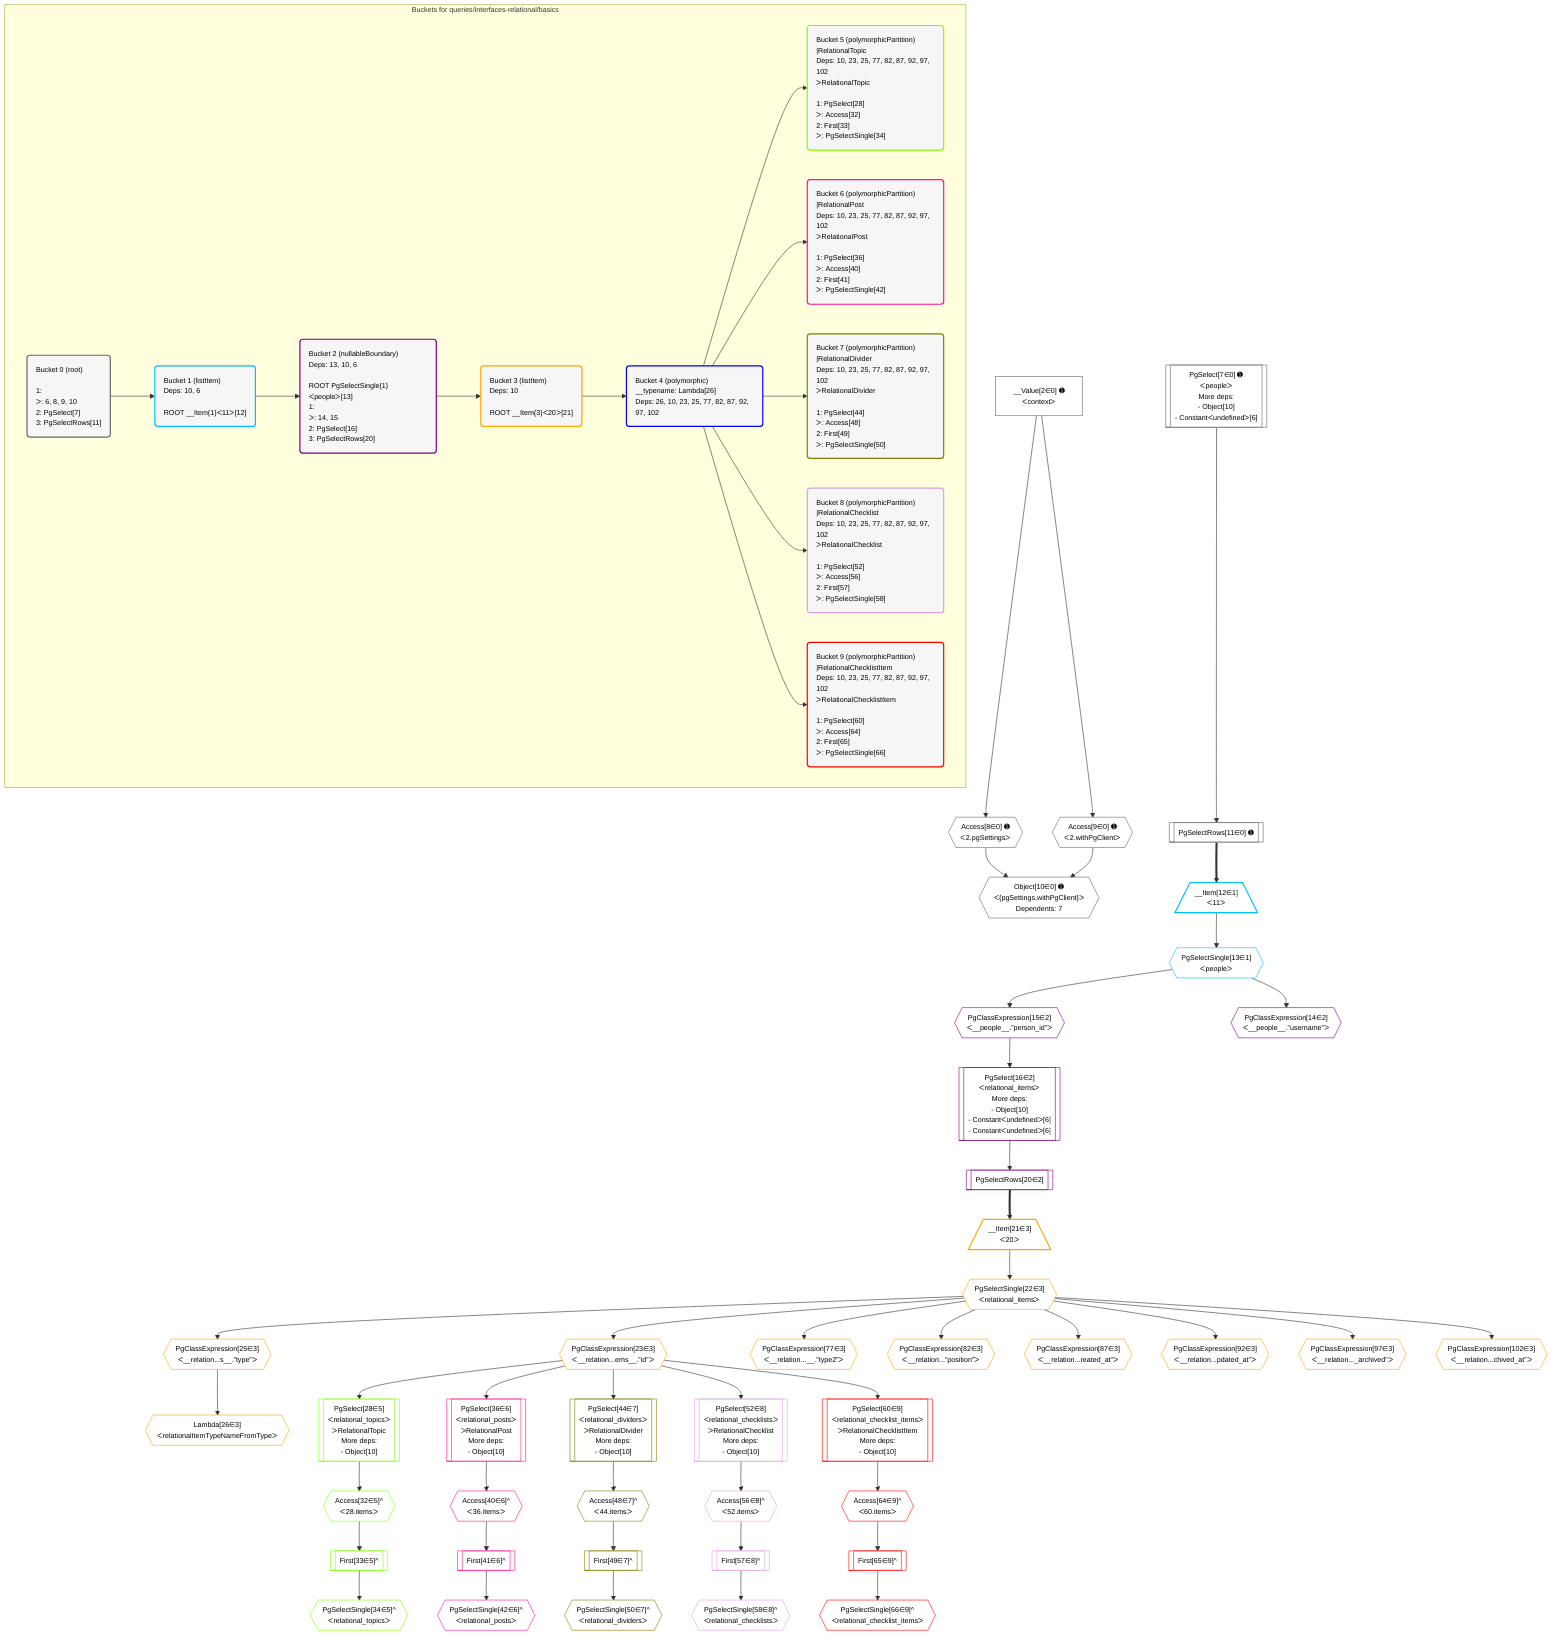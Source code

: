 %%{init: {'themeVariables': { 'fontSize': '12px'}}}%%
graph TD
    classDef path fill:#eee,stroke:#000,color:#000
    classDef plan fill:#fff,stroke-width:1px,color:#000
    classDef itemplan fill:#fff,stroke-width:2px,color:#000
    classDef unbatchedplan fill:#dff,stroke-width:1px,color:#000
    classDef sideeffectplan fill:#fcc,stroke-width:2px,color:#000
    classDef bucket fill:#f6f6f6,color:#000,stroke-width:2px,text-align:left

    subgraph "Buckets for queries/interfaces-relational/basics"
    Bucket0("Bucket 0 (root)<br /><br />1: <br />ᐳ: 6, 8, 9, 10<br />2: PgSelect[7]<br />3: PgSelectRows[11]"):::bucket
    Bucket1("Bucket 1 (listItem)<br />Deps: 10, 6<br /><br />ROOT __Item{1}ᐸ11ᐳ[12]"):::bucket
    Bucket2("Bucket 2 (nullableBoundary)<br />Deps: 13, 10, 6<br /><br />ROOT PgSelectSingle{1}ᐸpeopleᐳ[13]<br />1: <br />ᐳ: 14, 15<br />2: PgSelect[16]<br />3: PgSelectRows[20]"):::bucket
    Bucket3("Bucket 3 (listItem)<br />Deps: 10<br /><br />ROOT __Item{3}ᐸ20ᐳ[21]"):::bucket
    Bucket4("Bucket 4 (polymorphic)<br />__typename: Lambda[26]<br />Deps: 26, 10, 23, 25, 77, 82, 87, 92, 97, 102"):::bucket
    Bucket5("Bucket 5 (polymorphicPartition)<br />|RelationalTopic<br />Deps: 10, 23, 25, 77, 82, 87, 92, 97, 102<br />ᐳRelationalTopic<br /><br />1: PgSelect[28]<br />ᐳ: Access[32]<br />2: First[33]<br />ᐳ: PgSelectSingle[34]"):::bucket
    Bucket6("Bucket 6 (polymorphicPartition)<br />|RelationalPost<br />Deps: 10, 23, 25, 77, 82, 87, 92, 97, 102<br />ᐳRelationalPost<br /><br />1: PgSelect[36]<br />ᐳ: Access[40]<br />2: First[41]<br />ᐳ: PgSelectSingle[42]"):::bucket
    Bucket7("Bucket 7 (polymorphicPartition)<br />|RelationalDivider<br />Deps: 10, 23, 25, 77, 82, 87, 92, 97, 102<br />ᐳRelationalDivider<br /><br />1: PgSelect[44]<br />ᐳ: Access[48]<br />2: First[49]<br />ᐳ: PgSelectSingle[50]"):::bucket
    Bucket8("Bucket 8 (polymorphicPartition)<br />|RelationalChecklist<br />Deps: 10, 23, 25, 77, 82, 87, 92, 97, 102<br />ᐳRelationalChecklist<br /><br />1: PgSelect[52]<br />ᐳ: Access[56]<br />2: First[57]<br />ᐳ: PgSelectSingle[58]"):::bucket
    Bucket9("Bucket 9 (polymorphicPartition)<br />|RelationalChecklistItem<br />Deps: 10, 23, 25, 77, 82, 87, 92, 97, 102<br />ᐳRelationalChecklistItem<br /><br />1: PgSelect[60]<br />ᐳ: Access[64]<br />2: First[65]<br />ᐳ: PgSelectSingle[66]"):::bucket
    end
    Bucket0 --> Bucket1
    Bucket1 --> Bucket2
    Bucket2 --> Bucket3
    Bucket3 --> Bucket4
    Bucket4 --> Bucket5 & Bucket6 & Bucket7 & Bucket8 & Bucket9

    %% plan dependencies
    PgSelect7[["PgSelect[7∈0] ➊<br />ᐸpeopleᐳ<br />More deps:<br />- Object[10]<br />- Constantᐸundefinedᐳ[6]"]]:::plan
    Object10{{"Object[10∈0] ➊<br />ᐸ{pgSettings,withPgClient}ᐳ<br />Dependents: 7"}}:::plan
    Access8{{"Access[8∈0] ➊<br />ᐸ2.pgSettingsᐳ"}}:::plan
    Access9{{"Access[9∈0] ➊<br />ᐸ2.withPgClientᐳ"}}:::plan
    Access8 & Access9 --> Object10
    __Value2["__Value[2∈0] ➊<br />ᐸcontextᐳ"]:::plan
    __Value2 --> Access8
    __Value2 --> Access9
    PgSelectRows11[["PgSelectRows[11∈0] ➊"]]:::plan
    PgSelect7 --> PgSelectRows11
    __Item12[/"__Item[12∈1]<br />ᐸ11ᐳ"\]:::itemplan
    PgSelectRows11 ==> __Item12
    PgSelectSingle13{{"PgSelectSingle[13∈1]<br />ᐸpeopleᐳ"}}:::plan
    __Item12 --> PgSelectSingle13
    PgSelect16[["PgSelect[16∈2]<br />ᐸrelational_itemsᐳ<br />More deps:<br />- Object[10]<br />- Constantᐸundefinedᐳ[6]<br />- Constantᐸundefinedᐳ[6]"]]:::plan
    PgClassExpression15{{"PgClassExpression[15∈2]<br />ᐸ__people__.”person_id”ᐳ"}}:::plan
    PgClassExpression15 --> PgSelect16
    PgClassExpression14{{"PgClassExpression[14∈2]<br />ᐸ__people__.”username”ᐳ"}}:::plan
    PgSelectSingle13 --> PgClassExpression14
    PgSelectSingle13 --> PgClassExpression15
    PgSelectRows20[["PgSelectRows[20∈2]"]]:::plan
    PgSelect16 --> PgSelectRows20
    __Item21[/"__Item[21∈3]<br />ᐸ20ᐳ"\]:::itemplan
    PgSelectRows20 ==> __Item21
    PgSelectSingle22{{"PgSelectSingle[22∈3]<br />ᐸrelational_itemsᐳ"}}:::plan
    __Item21 --> PgSelectSingle22
    PgClassExpression23{{"PgClassExpression[23∈3]<br />ᐸ__relation...ems__.”id”ᐳ"}}:::plan
    PgSelectSingle22 --> PgClassExpression23
    PgClassExpression25{{"PgClassExpression[25∈3]<br />ᐸ__relation...s__.”type”ᐳ"}}:::plan
    PgSelectSingle22 --> PgClassExpression25
    Lambda26{{"Lambda[26∈3]<br />ᐸrelationalItemTypeNameFromTypeᐳ"}}:::plan
    PgClassExpression25 --> Lambda26
    PgClassExpression77{{"PgClassExpression[77∈3]<br />ᐸ__relation...__.”type2”ᐳ"}}:::plan
    PgSelectSingle22 --> PgClassExpression77
    PgClassExpression82{{"PgClassExpression[82∈3]<br />ᐸ__relation...”position”ᐳ"}}:::plan
    PgSelectSingle22 --> PgClassExpression82
    PgClassExpression87{{"PgClassExpression[87∈3]<br />ᐸ__relation...reated_at”ᐳ"}}:::plan
    PgSelectSingle22 --> PgClassExpression87
    PgClassExpression92{{"PgClassExpression[92∈3]<br />ᐸ__relation...pdated_at”ᐳ"}}:::plan
    PgSelectSingle22 --> PgClassExpression92
    PgClassExpression97{{"PgClassExpression[97∈3]<br />ᐸ__relation..._archived”ᐳ"}}:::plan
    PgSelectSingle22 --> PgClassExpression97
    PgClassExpression102{{"PgClassExpression[102∈3]<br />ᐸ__relation...chived_at”ᐳ"}}:::plan
    PgSelectSingle22 --> PgClassExpression102
    PgSelect28[["PgSelect[28∈5]<br />ᐸrelational_topicsᐳ<br />ᐳRelationalTopic<br />More deps:<br />- Object[10]"]]:::plan
    PgClassExpression23 --> PgSelect28
    Access32{{"Access[32∈5]^<br />ᐸ28.itemsᐳ"}}:::plan
    PgSelect28 --> Access32
    First33[["First[33∈5]^"]]:::plan
    Access32 --> First33
    PgSelectSingle34{{"PgSelectSingle[34∈5]^<br />ᐸrelational_topicsᐳ"}}:::plan
    First33 --> PgSelectSingle34
    PgSelect36[["PgSelect[36∈6]<br />ᐸrelational_postsᐳ<br />ᐳRelationalPost<br />More deps:<br />- Object[10]"]]:::plan
    PgClassExpression23 --> PgSelect36
    Access40{{"Access[40∈6]^<br />ᐸ36.itemsᐳ"}}:::plan
    PgSelect36 --> Access40
    First41[["First[41∈6]^"]]:::plan
    Access40 --> First41
    PgSelectSingle42{{"PgSelectSingle[42∈6]^<br />ᐸrelational_postsᐳ"}}:::plan
    First41 --> PgSelectSingle42
    PgSelect44[["PgSelect[44∈7]<br />ᐸrelational_dividersᐳ<br />ᐳRelationalDivider<br />More deps:<br />- Object[10]"]]:::plan
    PgClassExpression23 --> PgSelect44
    Access48{{"Access[48∈7]^<br />ᐸ44.itemsᐳ"}}:::plan
    PgSelect44 --> Access48
    First49[["First[49∈7]^"]]:::plan
    Access48 --> First49
    PgSelectSingle50{{"PgSelectSingle[50∈7]^<br />ᐸrelational_dividersᐳ"}}:::plan
    First49 --> PgSelectSingle50
    PgSelect52[["PgSelect[52∈8]<br />ᐸrelational_checklistsᐳ<br />ᐳRelationalChecklist<br />More deps:<br />- Object[10]"]]:::plan
    PgClassExpression23 --> PgSelect52
    Access56{{"Access[56∈8]^<br />ᐸ52.itemsᐳ"}}:::plan
    PgSelect52 --> Access56
    First57[["First[57∈8]^"]]:::plan
    Access56 --> First57
    PgSelectSingle58{{"PgSelectSingle[58∈8]^<br />ᐸrelational_checklistsᐳ"}}:::plan
    First57 --> PgSelectSingle58
    PgSelect60[["PgSelect[60∈9]<br />ᐸrelational_checklist_itemsᐳ<br />ᐳRelationalChecklistItem<br />More deps:<br />- Object[10]"]]:::plan
    PgClassExpression23 --> PgSelect60
    Access64{{"Access[64∈9]^<br />ᐸ60.itemsᐳ"}}:::plan
    PgSelect60 --> Access64
    First65[["First[65∈9]^"]]:::plan
    Access64 --> First65
    PgSelectSingle66{{"PgSelectSingle[66∈9]^<br />ᐸrelational_checklist_itemsᐳ"}}:::plan
    First65 --> PgSelectSingle66

    %% define steps
    classDef bucket0 stroke:#696969
    class Bucket0,__Value2,PgSelect7,Access8,Access9,Object10,PgSelectRows11 bucket0
    classDef bucket1 stroke:#00bfff
    class Bucket1,__Item12,PgSelectSingle13 bucket1
    classDef bucket2 stroke:#7f007f
    class Bucket2,PgClassExpression14,PgClassExpression15,PgSelect16,PgSelectRows20 bucket2
    classDef bucket3 stroke:#ffa500
    class Bucket3,__Item21,PgSelectSingle22,PgClassExpression23,PgClassExpression25,Lambda26,PgClassExpression77,PgClassExpression82,PgClassExpression87,PgClassExpression92,PgClassExpression97,PgClassExpression102 bucket3
    classDef bucket4 stroke:#0000ff
    class Bucket4 bucket4
    classDef bucket5 stroke:#7fff00
    class Bucket5,PgSelect28,Access32,First33,PgSelectSingle34 bucket5
    classDef bucket6 stroke:#ff1493
    class Bucket6,PgSelect36,Access40,First41,PgSelectSingle42 bucket6
    classDef bucket7 stroke:#808000
    class Bucket7,PgSelect44,Access48,First49,PgSelectSingle50 bucket7
    classDef bucket8 stroke:#dda0dd
    class Bucket8,PgSelect52,Access56,First57,PgSelectSingle58 bucket8
    classDef bucket9 stroke:#ff0000
    class Bucket9,PgSelect60,Access64,First65,PgSelectSingle66 bucket9